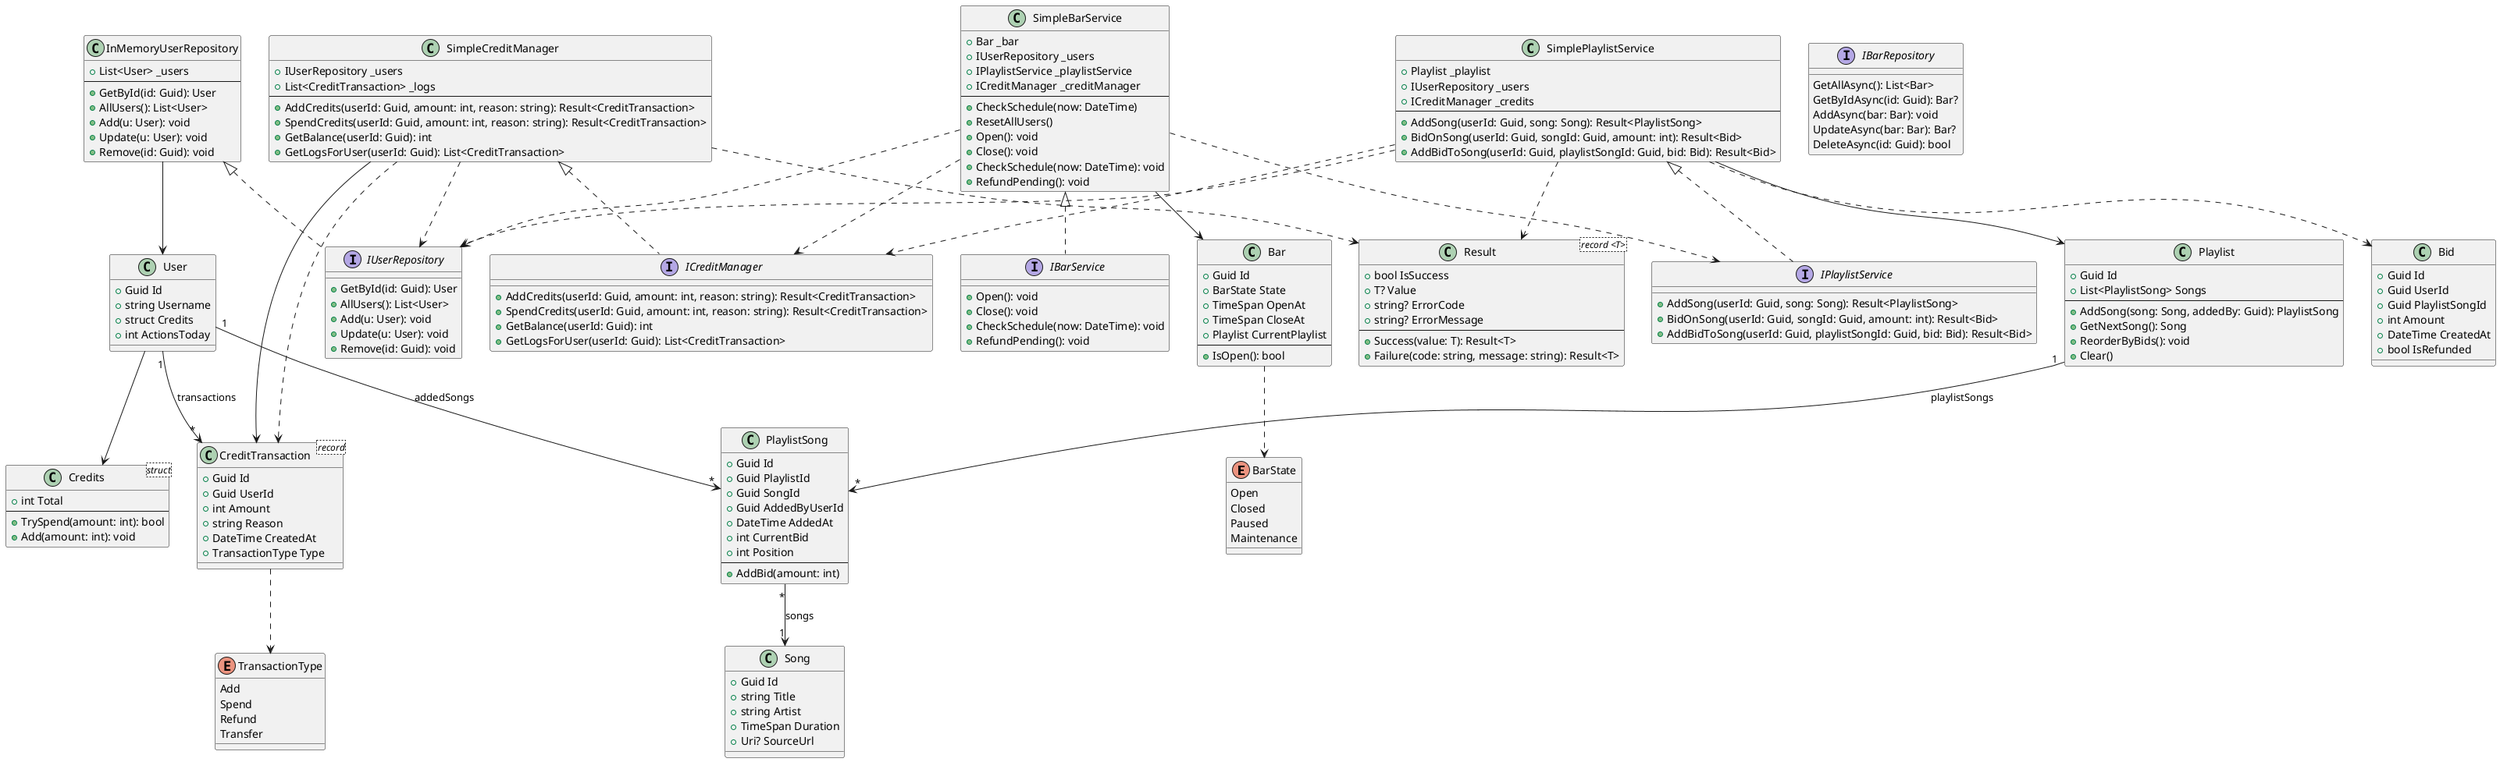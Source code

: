 @startuml Bar_Playlist_Credit_Economy_Simplified

' ===== ENUMS =====
enum BarState {
    Open
    Closed
    Paused
    Maintenance
}

enum TransactionType {
    Add
    Spend
    Refund
    Transfer
}

' ===== INTERFACES =====
interface IBarRepository {
    GetAllAsync(): List<Bar>
    GetByIdAsync(id: Guid): Bar?
    AddAsync(bar: Bar): void
    UpdateAsync(bar: Bar): Bar?
    DeleteAsync(id: Guid): bool
}
interface IUserRepository {
    +GetById(id: Guid): User
    +AllUsers(): List<User>
    +Add(u: User): void
    +Update(u: User): void
    +Remove(id: Guid): void
}

interface ICreditManager {
    +AddCredits(userId: Guid, amount: int, reason: string): Result<CreditTransaction>
    +SpendCredits(userId: Guid, amount: int, reason: string): Result<CreditTransaction>
    +GetBalance(userId: Guid): int
    +GetLogsForUser(userId: Guid): List<CreditTransaction>
}

interface IPlaylistService {
    +AddSong(userId: Guid, song: Song): Result<PlaylistSong>
    +BidOnSong(userId: Guid, songId: Guid, amount: int): Result<Bid>
    +AddBidToSong(userId: Guid, playlistSongId: Guid, bid: Bid): Result<Bid>
}

interface IBarService {
    +Open(): void
    +Close(): void
    +CheckSchedule(now: DateTime): void
    +RefundPending(): void
}

' ===== CLASSES =====
class User {
    +Guid Id
    +string Username
    +struct Credits
    +int ActionsToday
}

class CreditTransaction<record> {
    +Guid Id
    +Guid UserId
    +int Amount
    +string Reason
    +DateTime CreatedAt
    +TransactionType Type
}

class Song {
    +Guid Id
    +string Title
    +string Artist
    +TimeSpan Duration
    +Uri? SourceUrl
}

class PlaylistSong {
    +Guid Id
    +Guid PlaylistId
    +Guid SongId
    +Guid AddedByUserId
    +DateTime AddedAt
    +int CurrentBid
    +int Position
    --
    +AddBid(amount: int)
}

class Playlist {
    +Guid Id
    +List<PlaylistSong> Songs
    --
    +AddSong(song: Song, addedBy: Guid): PlaylistSong
    +GetNextSong(): Song
    +ReorderByBids(): void
    +Clear()
}

class Bid {
    +Guid Id
    +Guid UserId
    +Guid PlaylistSongId
    +int Amount
    +DateTime CreatedAt
    +bool IsRefunded
}

class Bar {
    +Guid Id
    +BarState State
    +TimeSpan OpenAt
    +TimeSpan CloseAt
    +Playlist CurrentPlaylist
    --
    +IsOpen(): bool
}

class Credits<struct> {
    +int Total
    --
    +TrySpend(amount: int): bool
    +Add(amount: int): void
}

class Result<record <T>> {
    +bool IsSuccess
    +T? Value
    +string? ErrorCode
    +string? ErrorMessage
    --
    +Success(value: T): Result<T>
    +Failure(code: string, message: string): Result<T>
}

' ===== IMPLEMENTATIONS =====
class InMemoryUserRepository {
    +List<User> _users
    --
    +GetById(id: Guid): User
    +AllUsers(): List<User>
    +Add(u: User): void
    +Update(u: User): void
    +Remove(id: Guid): void
}

class SimpleCreditManager {
    +IUserRepository _users
    +List<CreditTransaction> _logs
    --
    +AddCredits(userId: Guid, amount: int, reason: string): Result<CreditTransaction>
    +SpendCredits(userId: Guid, amount: int, reason: string): Result<CreditTransaction>
    +GetBalance(userId: Guid): int
    +GetLogsForUser(userId: Guid): List<CreditTransaction>
}

class SimplePlaylistService {
    +Playlist _playlist
    +IUserRepository _users
    +ICreditManager _credits
    --
    +AddSong(userId: Guid, song: Song): Result<PlaylistSong>
    +BidOnSong(userId: Guid, songId: Guid, amount: int): Result<Bid>
    +AddBidToSong(userId: Guid, playlistSongId: Guid, bid: Bid): Result<Bid>
}

class SimpleBarService {
    +Bar _bar
    +IUserRepository _users
    +IPlaylistService _playlistService
    +ICreditManager _creditManager
    --
    +CheckSchedule(now: DateTime)
    +ResetAllUsers()
    +Open(): void
    +Close(): void
    +CheckSchedule(now: DateTime): void
    +RefundPending(): void
}

' ===== RELATIONSHIPS =====
User "1" --> "*" CreditTransaction : transactions
User "1" --> "*" PlaylistSong : addedSongs
Playlist "1" --> "*" PlaylistSong : playlistSongs
PlaylistSong "*" --> "1" Song : songs

'===== INTERFACE IMPLEMENTATIONS (concrete candidates) =====
SimpleBarService <|.. IBarService
SimpleCreditManager <|.. ICreditManager
SimplePlaylistService <|.. IPlaylistService
InMemoryUserRepository <|.. IUserRepository

' ===== USAGE DEPENDENCIES =====
SimpleBarService --> Bar
SimpleCreditManager --> CreditTransaction
SimplePlaylistService --> Playlist
InMemoryUserRepository --> User
User --> Credits

' ===== WEAKER DEPENDENCIES =====
SimpleCreditManager ..> IUserRepository
SimpleCreditManager ..> Result
SimpleCreditManager ..> CreditTransaction

SimplePlaylistService ..> ICreditManager
SimplePlaylistService ..> IUserRepository
SimplePlaylistService ..> Result
SimplePlaylistService ..> Bid

SimpleBarService ..> IPlaylistService
SimpleBarService ..> ICreditManager
SimpleBarService ..> IUserRepository

CreditTransaction ..> TransactionType
Bar ..> BarState

@enduml
